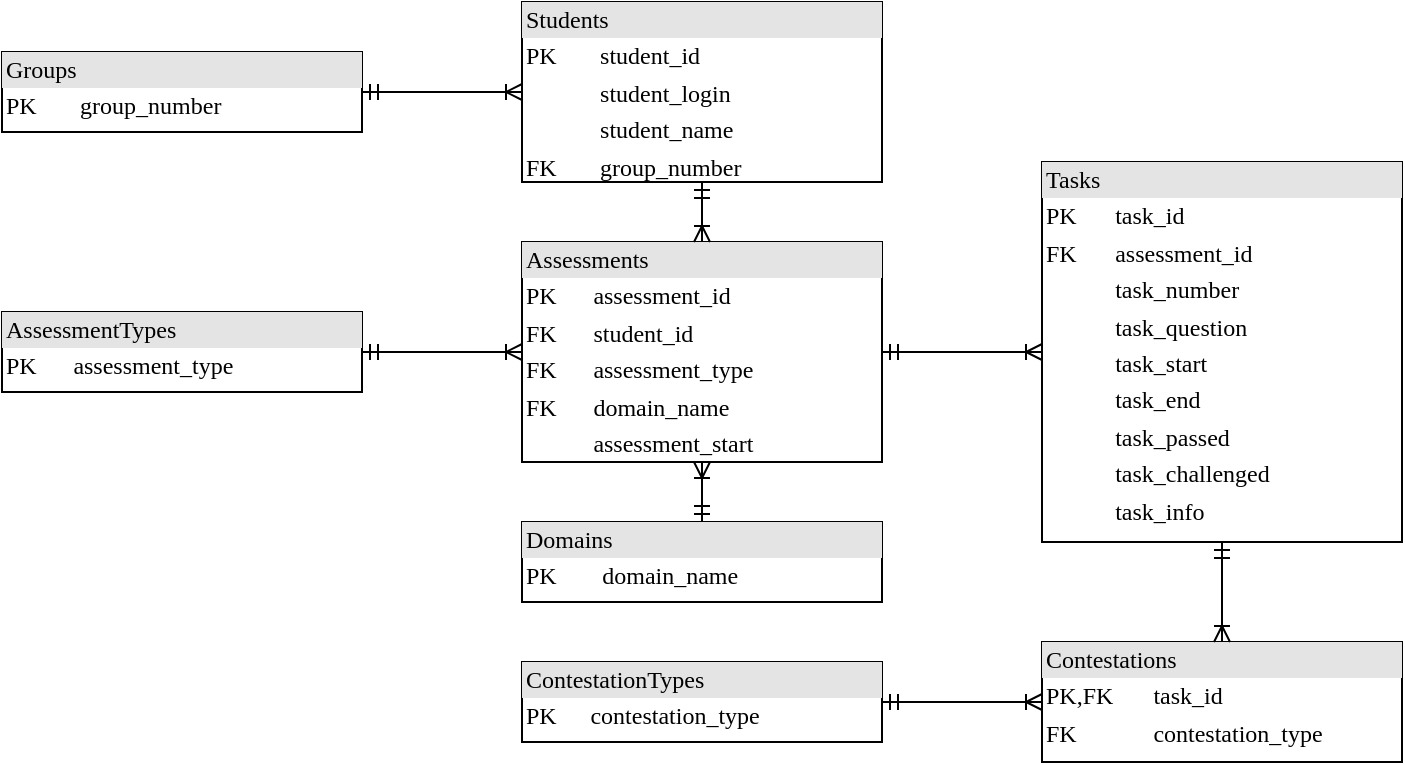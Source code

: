 <mxfile version="26.2.2">
  <diagram name="Page-1" id="2ca16b54-16f6-2749-3443-fa8db7711227">
    <mxGraphModel dx="579" dy="394" grid="1" gridSize="10" guides="1" tooltips="1" connect="1" arrows="1" fold="1" page="1" pageScale="1" pageWidth="1100" pageHeight="850" background="none" math="0" shadow="0">
      <root>
        <mxCell id="0" />
        <mxCell id="1" parent="0" />
        <mxCell id="2ed32ef02a7f4228-1" value="&lt;div style=&quot;box-sizing:border-box;width:100%;background:#e4e4e4;padding:2px;&quot;&gt;Groups&lt;/div&gt;&lt;table style=&quot;width:100%;font-size:1em;&quot; cellpadding=&quot;2&quot; cellspacing=&quot;0&quot;&gt;&lt;tbody&gt;&lt;tr&gt;&lt;td&gt;PK&lt;/td&gt;&lt;td&gt;group_number&lt;/td&gt;&lt;/tr&gt;&lt;/tbody&gt;&lt;/table&gt;" style="verticalAlign=top;align=left;overflow=fill;html=1;rounded=0;shadow=0;comic=0;labelBackgroundColor=none;strokeWidth=1;fontFamily=Verdana;fontSize=12" parent="1" vertex="1">
          <mxGeometry x="110" y="105" width="180" height="40" as="geometry" />
        </mxCell>
        <mxCell id="2ed32ef02a7f4228-5" value="&lt;div style=&quot;box-sizing:border-box;width:100%;background:#e4e4e4;padding:2px;&quot;&gt;Students&lt;/div&gt;&lt;table style=&quot;width:100%;font-size:1em;&quot; cellpadding=&quot;2&quot; cellspacing=&quot;0&quot;&gt;&lt;tbody&gt;&lt;tr&gt;&lt;td&gt;PK&lt;/td&gt;&lt;td&gt;student_id&lt;/td&gt;&lt;/tr&gt;&lt;tr&gt;&lt;td&gt;&lt;br&gt;&lt;/td&gt;&lt;td&gt;student_login&lt;/td&gt;&lt;/tr&gt;&lt;tr&gt;&lt;td&gt;&lt;br&gt;&lt;/td&gt;&lt;td&gt;student_name&lt;/td&gt;&lt;/tr&gt;&lt;tr&gt;&lt;td&gt;FK&lt;/td&gt;&lt;td&gt;group_number&lt;/td&gt;&lt;/tr&gt;&lt;/tbody&gt;&lt;/table&gt;" style="verticalAlign=top;align=left;overflow=fill;html=1;rounded=0;shadow=0;comic=0;labelBackgroundColor=none;strokeWidth=1;fontFamily=Verdana;fontSize=12" parent="1" vertex="1">
          <mxGeometry x="370" y="80" width="180" height="90" as="geometry" />
        </mxCell>
        <mxCell id="2ed32ef02a7f4228-13" value="" style="edgeStyle=orthogonalEdgeStyle;html=1;endArrow=ERoneToMany;startArrow=ERmandOne;labelBackgroundColor=none;fontFamily=Verdana;fontSize=12;align=left;" parent="1" source="2ed32ef02a7f4228-1" target="2ed32ef02a7f4228-5" edge="1">
          <mxGeometry width="100" height="100" relative="1" as="geometry">
            <mxPoint x="350" y="370" as="sourcePoint" />
            <mxPoint x="450" y="270" as="targetPoint" />
          </mxGeometry>
        </mxCell>
        <mxCell id="_3FvKzVt5cSGb2qrqilg-1" value="&lt;div style=&quot;box-sizing:border-box;width:100%;background:#e4e4e4;padding:2px;&quot;&gt;Assessments&lt;/div&gt;&lt;table style=&quot;width:100%;font-size:1em;&quot; cellpadding=&quot;2&quot; cellspacing=&quot;0&quot;&gt;&lt;tbody&gt;&lt;tr&gt;&lt;td&gt;PK&lt;/td&gt;&lt;td&gt;assessment_id&lt;/td&gt;&lt;/tr&gt;&lt;tr&gt;&lt;td&gt;FK&lt;/td&gt;&lt;td&gt;student_id&lt;/td&gt;&lt;/tr&gt;&lt;tr&gt;&lt;td&gt;FK&lt;/td&gt;&lt;td&gt;assessment_type&lt;/td&gt;&lt;/tr&gt;&lt;tr&gt;&lt;td&gt;FK&lt;/td&gt;&lt;td&gt;domain_name&lt;/td&gt;&lt;/tr&gt;&lt;tr&gt;&lt;td&gt;&lt;br&gt;&lt;/td&gt;&lt;td&gt;assessment_start&lt;/td&gt;&lt;/tr&gt;&lt;/tbody&gt;&lt;/table&gt;" style="verticalAlign=top;align=left;overflow=fill;html=1;rounded=0;shadow=0;comic=0;labelBackgroundColor=none;strokeWidth=1;fontFamily=Verdana;fontSize=12" parent="1" vertex="1">
          <mxGeometry x="370" y="200" width="180" height="110" as="geometry" />
        </mxCell>
        <mxCell id="_3FvKzVt5cSGb2qrqilg-2" value="" style="edgeStyle=orthogonalEdgeStyle;html=1;endArrow=ERoneToMany;startArrow=ERmandOne;labelBackgroundColor=none;fontFamily=Verdana;fontSize=12;align=left;" parent="1" source="2ed32ef02a7f4228-5" target="_3FvKzVt5cSGb2qrqilg-1" edge="1">
          <mxGeometry width="100" height="100" relative="1" as="geometry">
            <mxPoint x="300" y="135" as="sourcePoint" />
            <mxPoint x="380" y="135" as="targetPoint" />
          </mxGeometry>
        </mxCell>
        <mxCell id="_3FvKzVt5cSGb2qrqilg-3" value="&lt;div style=&quot;box-sizing:border-box;width:100%;background:#e4e4e4;padding:2px;&quot;&gt;AssessmentTypes&lt;/div&gt;&lt;table style=&quot;width:100%;font-size:1em;&quot; cellpadding=&quot;2&quot; cellspacing=&quot;0&quot;&gt;&lt;tbody&gt;&lt;tr&gt;&lt;td&gt;PK&lt;/td&gt;&lt;td&gt;assessment_type&lt;/td&gt;&lt;/tr&gt;&lt;/tbody&gt;&lt;/table&gt;" style="verticalAlign=top;align=left;overflow=fill;html=1;rounded=0;shadow=0;comic=0;labelBackgroundColor=none;strokeWidth=1;fontFamily=Verdana;fontSize=12" parent="1" vertex="1">
          <mxGeometry x="110" y="235" width="180" height="40" as="geometry" />
        </mxCell>
        <mxCell id="_3FvKzVt5cSGb2qrqilg-4" value="" style="edgeStyle=orthogonalEdgeStyle;html=1;endArrow=ERoneToMany;startArrow=ERmandOne;labelBackgroundColor=none;fontFamily=Verdana;fontSize=12;align=left;" parent="1" source="_3FvKzVt5cSGb2qrqilg-3" target="_3FvKzVt5cSGb2qrqilg-1" edge="1">
          <mxGeometry width="100" height="100" relative="1" as="geometry">
            <mxPoint x="300" y="135" as="sourcePoint" />
            <mxPoint x="380" y="135" as="targetPoint" />
          </mxGeometry>
        </mxCell>
        <mxCell id="_3FvKzVt5cSGb2qrqilg-5" value="&lt;div style=&quot;box-sizing:border-box;width:100%;background:#e4e4e4;padding:2px;&quot;&gt;Domains&lt;/div&gt;&lt;table style=&quot;width:100%;font-size:1em;&quot; cellpadding=&quot;2&quot; cellspacing=&quot;0&quot;&gt;&lt;tbody&gt;&lt;tr&gt;&lt;td&gt;PK&lt;/td&gt;&lt;td&gt;domain_name&lt;/td&gt;&lt;/tr&gt;&lt;/tbody&gt;&lt;/table&gt;" style="verticalAlign=top;align=left;overflow=fill;html=1;rounded=0;shadow=0;comic=0;labelBackgroundColor=none;strokeWidth=1;fontFamily=Verdana;fontSize=12" parent="1" vertex="1">
          <mxGeometry x="370" y="340" width="180" height="40" as="geometry" />
        </mxCell>
        <mxCell id="_3FvKzVt5cSGb2qrqilg-6" value="" style="edgeStyle=orthogonalEdgeStyle;html=1;endArrow=ERoneToMany;startArrow=ERmandOne;labelBackgroundColor=none;fontFamily=Verdana;fontSize=12;align=left;" parent="1" source="_3FvKzVt5cSGb2qrqilg-5" target="_3FvKzVt5cSGb2qrqilg-1" edge="1">
          <mxGeometry width="100" height="100" relative="1" as="geometry">
            <mxPoint x="470" y="230" as="sourcePoint" />
            <mxPoint x="620" y="350" as="targetPoint" />
          </mxGeometry>
        </mxCell>
        <mxCell id="_3FvKzVt5cSGb2qrqilg-7" value="&lt;div style=&quot;box-sizing:border-box;width:100%;background:#e4e4e4;padding:2px;&quot;&gt;Tasks&lt;/div&gt;&lt;table style=&quot;width:100%;font-size:1em;&quot; cellpadding=&quot;2&quot; cellspacing=&quot;0&quot;&gt;&lt;tbody&gt;&lt;tr&gt;&lt;td&gt;PK&lt;/td&gt;&lt;td&gt;task_id&lt;/td&gt;&lt;/tr&gt;&lt;tr&gt;&lt;td&gt;FK&lt;/td&gt;&lt;td&gt;assessment_id&lt;/td&gt;&lt;/tr&gt;&lt;tr&gt;&lt;td&gt;&lt;br&gt;&lt;/td&gt;&lt;td&gt;task_number&lt;/td&gt;&lt;/tr&gt;&lt;tr&gt;&lt;td&gt;&lt;br&gt;&lt;/td&gt;&lt;td&gt;task_question&lt;/td&gt;&lt;/tr&gt;&lt;tr&gt;&lt;td&gt;&lt;br&gt;&lt;/td&gt;&lt;td&gt;task_start&lt;/td&gt;&lt;/tr&gt;&lt;tr&gt;&lt;td&gt;&lt;br&gt;&lt;/td&gt;&lt;td&gt;task_end&lt;/td&gt;&lt;/tr&gt;&lt;tr&gt;&lt;td&gt;&lt;br&gt;&lt;/td&gt;&lt;td&gt;task_passed&lt;/td&gt;&lt;/tr&gt;&lt;tr&gt;&lt;td&gt;&lt;br&gt;&lt;/td&gt;&lt;td&gt;task_challenged&lt;/td&gt;&lt;/tr&gt;&lt;tr&gt;&lt;td&gt;&lt;br&gt;&lt;/td&gt;&lt;td&gt;task_info&lt;/td&gt;&lt;/tr&gt;&lt;/tbody&gt;&lt;/table&gt;" style="verticalAlign=top;align=left;overflow=fill;html=1;rounded=0;shadow=0;comic=0;labelBackgroundColor=none;strokeWidth=1;fontFamily=Verdana;fontSize=12" parent="1" vertex="1">
          <mxGeometry x="630" y="160" width="180" height="190" as="geometry" />
        </mxCell>
        <mxCell id="_3FvKzVt5cSGb2qrqilg-8" value="" style="edgeStyle=orthogonalEdgeStyle;html=1;endArrow=ERoneToMany;startArrow=ERmandOne;labelBackgroundColor=none;fontFamily=Verdana;fontSize=12;align=left;fontStyle=4" parent="1" source="_3FvKzVt5cSGb2qrqilg-1" target="_3FvKzVt5cSGb2qrqilg-7" edge="1">
          <mxGeometry width="100" height="100" relative="1" as="geometry">
            <mxPoint x="470" y="360" as="sourcePoint" />
            <mxPoint x="470" y="320" as="targetPoint" />
          </mxGeometry>
        </mxCell>
        <mxCell id="_3FvKzVt5cSGb2qrqilg-9" value="&lt;div style=&quot;box-sizing:border-box;width:100%;background:#e4e4e4;padding:2px;&quot;&gt;Contestations&lt;/div&gt;&lt;table style=&quot;width:100%;font-size:1em;&quot; cellpadding=&quot;2&quot; cellspacing=&quot;0&quot;&gt;&lt;tbody&gt;&lt;tr&gt;&lt;td&gt;PK,FK&lt;/td&gt;&lt;td&gt;task_id&lt;/td&gt;&lt;/tr&gt;&lt;tr&gt;&lt;td&gt;FK&lt;/td&gt;&lt;td&gt;contestation_type&lt;/td&gt;&lt;/tr&gt;&lt;/tbody&gt;&lt;/table&gt;" style="verticalAlign=top;align=left;overflow=fill;html=1;rounded=0;shadow=0;comic=0;labelBackgroundColor=none;strokeWidth=1;fontFamily=Verdana;fontSize=12" parent="1" vertex="1">
          <mxGeometry x="630" y="400" width="180" height="60" as="geometry" />
        </mxCell>
        <mxCell id="_3FvKzVt5cSGb2qrqilg-10" value="" style="edgeStyle=orthogonalEdgeStyle;html=1;endArrow=ERoneToMany;startArrow=ERmandOne;labelBackgroundColor=none;fontFamily=Verdana;fontSize=12;align=left;fontStyle=4" parent="1" source="_3FvKzVt5cSGb2qrqilg-7" target="_3FvKzVt5cSGb2qrqilg-9" edge="1">
          <mxGeometry width="100" height="100" relative="1" as="geometry">
            <mxPoint x="560" y="275" as="sourcePoint" />
            <mxPoint x="640" y="275" as="targetPoint" />
          </mxGeometry>
        </mxCell>
        <mxCell id="_3FvKzVt5cSGb2qrqilg-11" value="&lt;div style=&quot;box-sizing:border-box;width:100%;background:#e4e4e4;padding:2px;&quot;&gt;&lt;span style=&quot;color: light-dark(rgb(0, 0, 0), rgb(255, 255, 255));&quot;&gt;Contestation&lt;/span&gt;Types&lt;/div&gt;&lt;table style=&quot;width:100%;font-size:1em;&quot; cellpadding=&quot;2&quot; cellspacing=&quot;0&quot;&gt;&lt;tbody&gt;&lt;tr&gt;&lt;td&gt;PK&lt;/td&gt;&lt;td&gt;contestation_type&lt;/td&gt;&lt;/tr&gt;&lt;/tbody&gt;&lt;/table&gt;" style="verticalAlign=top;align=left;overflow=fill;html=1;rounded=0;shadow=0;comic=0;labelBackgroundColor=none;strokeWidth=1;fontFamily=Verdana;fontSize=12" parent="1" vertex="1">
          <mxGeometry x="370" y="410" width="180" height="40" as="geometry" />
        </mxCell>
        <mxCell id="_3FvKzVt5cSGb2qrqilg-12" value="" style="edgeStyle=orthogonalEdgeStyle;html=1;endArrow=ERoneToMany;startArrow=ERmandOne;labelBackgroundColor=none;fontFamily=Verdana;fontSize=12;align=left;" parent="1" source="_3FvKzVt5cSGb2qrqilg-11" target="_3FvKzVt5cSGb2qrqilg-9" edge="1">
          <mxGeometry width="100" height="100" relative="1" as="geometry">
            <mxPoint x="300" y="275" as="sourcePoint" />
            <mxPoint x="380" y="275" as="targetPoint" />
          </mxGeometry>
        </mxCell>
      </root>
    </mxGraphModel>
  </diagram>
</mxfile>
